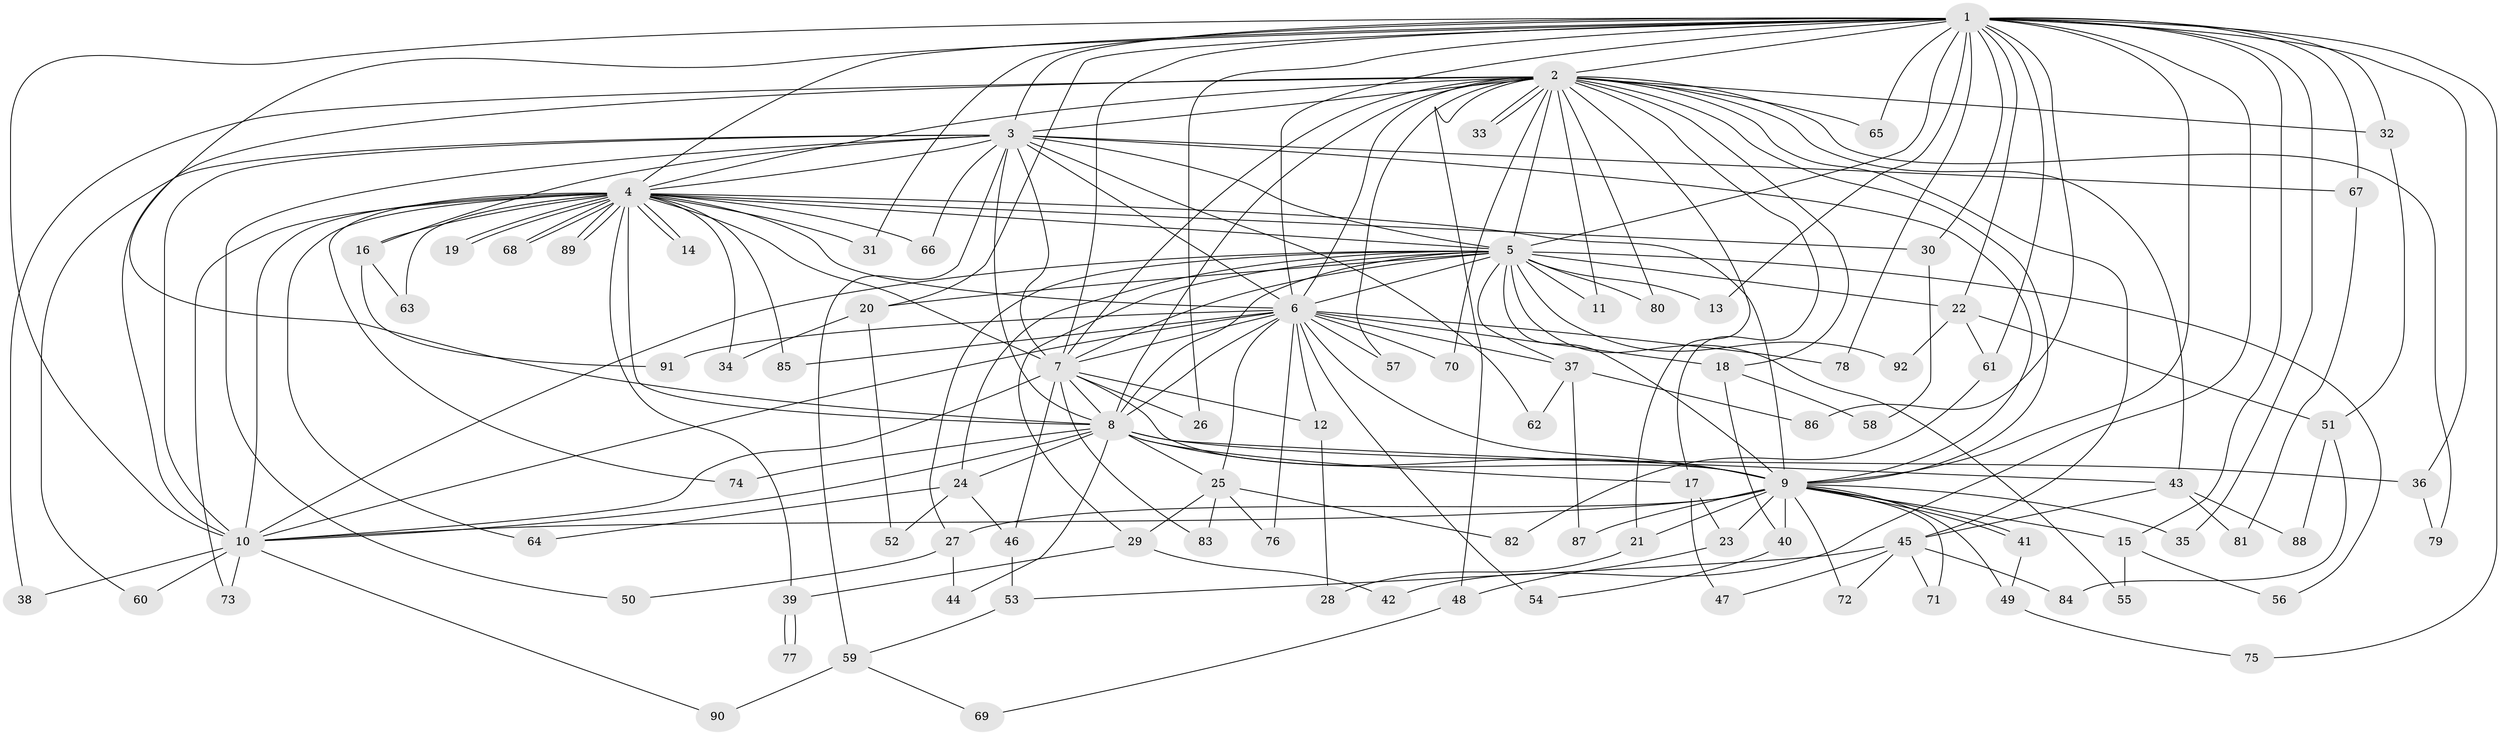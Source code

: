 // Generated by graph-tools (version 1.1) at 2025/25/03/09/25 03:25:51]
// undirected, 92 vertices, 209 edges
graph export_dot {
graph [start="1"]
  node [color=gray90,style=filled];
  1;
  2;
  3;
  4;
  5;
  6;
  7;
  8;
  9;
  10;
  11;
  12;
  13;
  14;
  15;
  16;
  17;
  18;
  19;
  20;
  21;
  22;
  23;
  24;
  25;
  26;
  27;
  28;
  29;
  30;
  31;
  32;
  33;
  34;
  35;
  36;
  37;
  38;
  39;
  40;
  41;
  42;
  43;
  44;
  45;
  46;
  47;
  48;
  49;
  50;
  51;
  52;
  53;
  54;
  55;
  56;
  57;
  58;
  59;
  60;
  61;
  62;
  63;
  64;
  65;
  66;
  67;
  68;
  69;
  70;
  71;
  72;
  73;
  74;
  75;
  76;
  77;
  78;
  79;
  80;
  81;
  82;
  83;
  84;
  85;
  86;
  87;
  88;
  89;
  90;
  91;
  92;
  1 -- 2;
  1 -- 3;
  1 -- 4;
  1 -- 5;
  1 -- 6;
  1 -- 7;
  1 -- 8;
  1 -- 9;
  1 -- 10;
  1 -- 13;
  1 -- 15;
  1 -- 20;
  1 -- 22;
  1 -- 26;
  1 -- 30;
  1 -- 31;
  1 -- 32;
  1 -- 35;
  1 -- 36;
  1 -- 42;
  1 -- 61;
  1 -- 65;
  1 -- 67;
  1 -- 75;
  1 -- 78;
  1 -- 86;
  2 -- 3;
  2 -- 4;
  2 -- 5;
  2 -- 6;
  2 -- 7;
  2 -- 8;
  2 -- 9;
  2 -- 10;
  2 -- 11;
  2 -- 17;
  2 -- 18;
  2 -- 21;
  2 -- 32;
  2 -- 33;
  2 -- 33;
  2 -- 38;
  2 -- 43;
  2 -- 45;
  2 -- 48;
  2 -- 57;
  2 -- 65;
  2 -- 70;
  2 -- 79;
  2 -- 80;
  3 -- 4;
  3 -- 5;
  3 -- 6;
  3 -- 7;
  3 -- 8;
  3 -- 9;
  3 -- 10;
  3 -- 16;
  3 -- 50;
  3 -- 59;
  3 -- 60;
  3 -- 62;
  3 -- 66;
  3 -- 67;
  4 -- 5;
  4 -- 6;
  4 -- 7;
  4 -- 8;
  4 -- 9;
  4 -- 10;
  4 -- 14;
  4 -- 14;
  4 -- 16;
  4 -- 19;
  4 -- 19;
  4 -- 30;
  4 -- 31;
  4 -- 34;
  4 -- 39;
  4 -- 63;
  4 -- 64;
  4 -- 66;
  4 -- 68;
  4 -- 68;
  4 -- 73;
  4 -- 74;
  4 -- 85;
  4 -- 89;
  4 -- 89;
  5 -- 6;
  5 -- 7;
  5 -- 8;
  5 -- 9;
  5 -- 10;
  5 -- 11;
  5 -- 13;
  5 -- 20;
  5 -- 22;
  5 -- 24;
  5 -- 27;
  5 -- 29;
  5 -- 37;
  5 -- 55;
  5 -- 56;
  5 -- 80;
  5 -- 92;
  6 -- 7;
  6 -- 8;
  6 -- 9;
  6 -- 10;
  6 -- 12;
  6 -- 18;
  6 -- 25;
  6 -- 37;
  6 -- 54;
  6 -- 57;
  6 -- 70;
  6 -- 76;
  6 -- 78;
  6 -- 85;
  6 -- 91;
  7 -- 8;
  7 -- 9;
  7 -- 10;
  7 -- 12;
  7 -- 26;
  7 -- 46;
  7 -- 83;
  8 -- 9;
  8 -- 10;
  8 -- 17;
  8 -- 24;
  8 -- 25;
  8 -- 36;
  8 -- 43;
  8 -- 44;
  8 -- 74;
  9 -- 10;
  9 -- 15;
  9 -- 21;
  9 -- 23;
  9 -- 27;
  9 -- 35;
  9 -- 40;
  9 -- 41;
  9 -- 41;
  9 -- 49;
  9 -- 71;
  9 -- 72;
  9 -- 87;
  10 -- 38;
  10 -- 60;
  10 -- 73;
  10 -- 90;
  12 -- 28;
  15 -- 55;
  15 -- 56;
  16 -- 63;
  16 -- 91;
  17 -- 23;
  17 -- 47;
  18 -- 40;
  18 -- 58;
  20 -- 34;
  20 -- 52;
  21 -- 28;
  22 -- 51;
  22 -- 61;
  22 -- 92;
  23 -- 48;
  24 -- 46;
  24 -- 52;
  24 -- 64;
  25 -- 29;
  25 -- 76;
  25 -- 82;
  25 -- 83;
  27 -- 44;
  27 -- 50;
  29 -- 39;
  29 -- 42;
  30 -- 58;
  32 -- 51;
  36 -- 79;
  37 -- 62;
  37 -- 86;
  37 -- 87;
  39 -- 77;
  39 -- 77;
  40 -- 54;
  41 -- 49;
  43 -- 45;
  43 -- 81;
  43 -- 88;
  45 -- 47;
  45 -- 53;
  45 -- 71;
  45 -- 72;
  45 -- 84;
  46 -- 53;
  48 -- 69;
  49 -- 75;
  51 -- 84;
  51 -- 88;
  53 -- 59;
  59 -- 69;
  59 -- 90;
  61 -- 82;
  67 -- 81;
}

